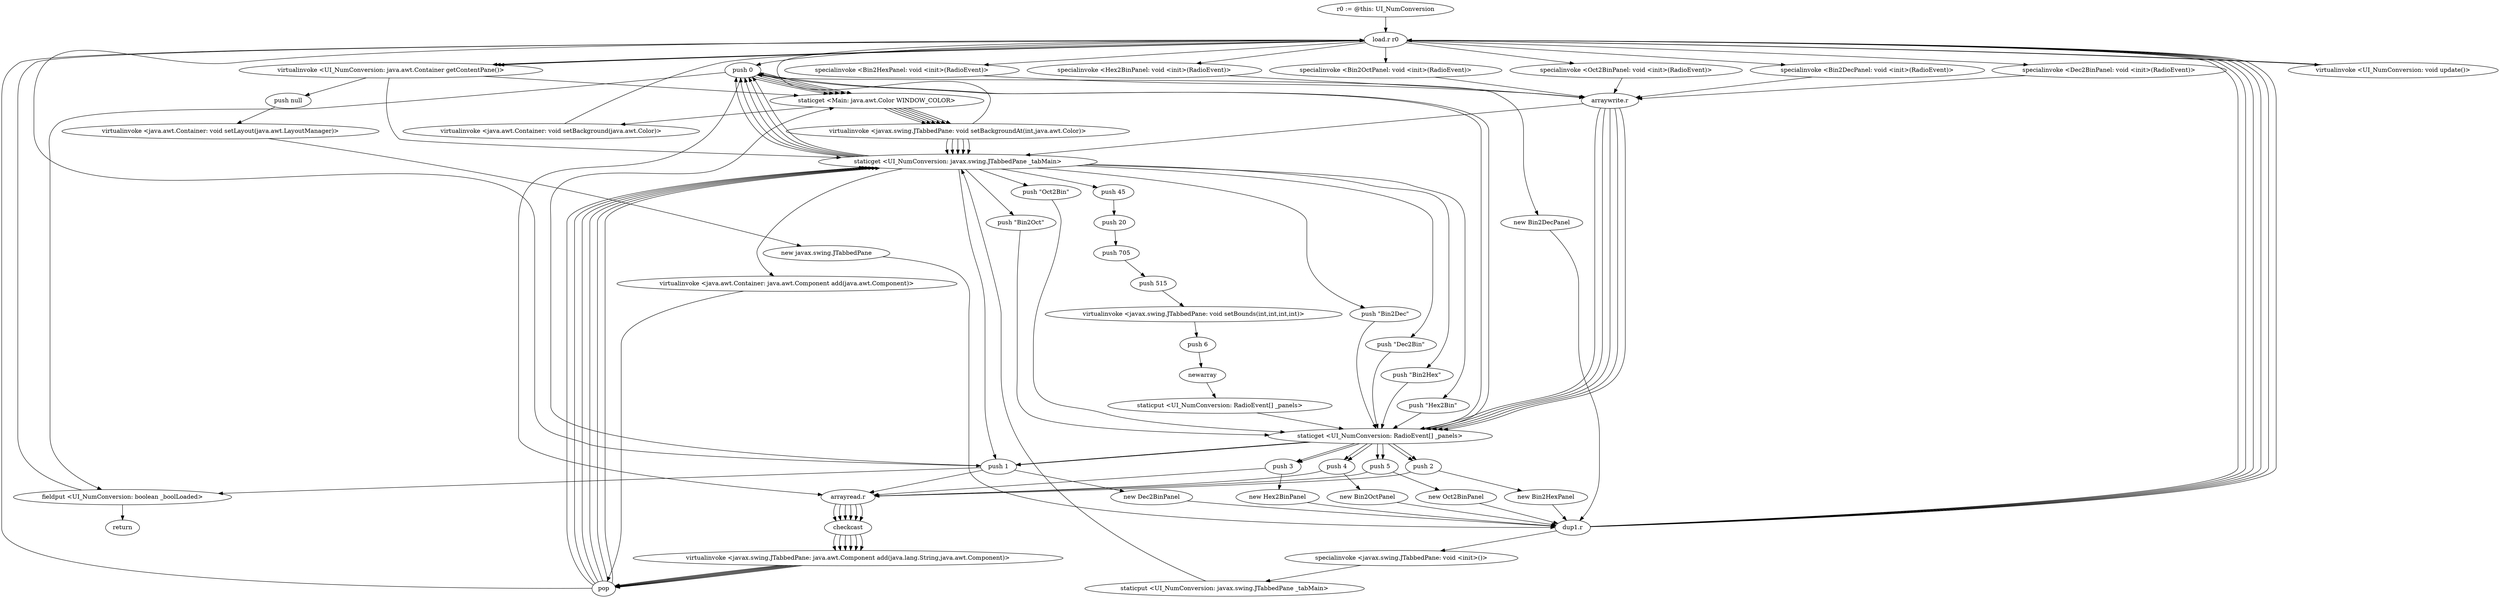 digraph "" {
    "r0 := @this: UI_NumConversion"
    "load.r r0"
    "r0 := @this: UI_NumConversion"->"load.r r0";
    "push 0"
    "load.r r0"->"push 0";
    "fieldput <UI_NumConversion: boolean _boolLoaded>"
    "push 0"->"fieldput <UI_NumConversion: boolean _boolLoaded>";
    "fieldput <UI_NumConversion: boolean _boolLoaded>"->"load.r r0";
    "virtualinvoke <UI_NumConversion: java.awt.Container getContentPane()>"
    "load.r r0"->"virtualinvoke <UI_NumConversion: java.awt.Container getContentPane()>";
    "staticget <Main: java.awt.Color WINDOW_COLOR>"
    "virtualinvoke <UI_NumConversion: java.awt.Container getContentPane()>"->"staticget <Main: java.awt.Color WINDOW_COLOR>";
    "virtualinvoke <java.awt.Container: void setBackground(java.awt.Color)>"
    "staticget <Main: java.awt.Color WINDOW_COLOR>"->"virtualinvoke <java.awt.Container: void setBackground(java.awt.Color)>";
    "virtualinvoke <java.awt.Container: void setBackground(java.awt.Color)>"->"load.r r0";
    "load.r r0"->"virtualinvoke <UI_NumConversion: java.awt.Container getContentPane()>";
    "push null"
    "virtualinvoke <UI_NumConversion: java.awt.Container getContentPane()>"->"push null";
    "virtualinvoke <java.awt.Container: void setLayout(java.awt.LayoutManager)>"
    "push null"->"virtualinvoke <java.awt.Container: void setLayout(java.awt.LayoutManager)>";
    "new javax.swing.JTabbedPane"
    "virtualinvoke <java.awt.Container: void setLayout(java.awt.LayoutManager)>"->"new javax.swing.JTabbedPane";
    "dup1.r"
    "new javax.swing.JTabbedPane"->"dup1.r";
    "specialinvoke <javax.swing.JTabbedPane: void <init>()>"
    "dup1.r"->"specialinvoke <javax.swing.JTabbedPane: void <init>()>";
    "staticput <UI_NumConversion: javax.swing.JTabbedPane _tabMain>"
    "specialinvoke <javax.swing.JTabbedPane: void <init>()>"->"staticput <UI_NumConversion: javax.swing.JTabbedPane _tabMain>";
    "staticget <UI_NumConversion: javax.swing.JTabbedPane _tabMain>"
    "staticput <UI_NumConversion: javax.swing.JTabbedPane _tabMain>"->"staticget <UI_NumConversion: javax.swing.JTabbedPane _tabMain>";
    "push 45"
    "staticget <UI_NumConversion: javax.swing.JTabbedPane _tabMain>"->"push 45";
    "push 20"
    "push 45"->"push 20";
    "push 705"
    "push 20"->"push 705";
    "push 515"
    "push 705"->"push 515";
    "virtualinvoke <javax.swing.JTabbedPane: void setBounds(int,int,int,int)>"
    "push 515"->"virtualinvoke <javax.swing.JTabbedPane: void setBounds(int,int,int,int)>";
    "push 6"
    "virtualinvoke <javax.swing.JTabbedPane: void setBounds(int,int,int,int)>"->"push 6";
    "newarray"
    "push 6"->"newarray";
    "staticput <UI_NumConversion: RadioEvent[] _panels>"
    "newarray"->"staticput <UI_NumConversion: RadioEvent[] _panels>";
    "staticget <UI_NumConversion: RadioEvent[] _panels>"
    "staticput <UI_NumConversion: RadioEvent[] _panels>"->"staticget <UI_NumConversion: RadioEvent[] _panels>";
    "staticget <UI_NumConversion: RadioEvent[] _panels>"->"push 0";
    "new Bin2DecPanel"
    "push 0"->"new Bin2DecPanel";
    "new Bin2DecPanel"->"dup1.r";
    "dup1.r"->"load.r r0";
    "specialinvoke <Bin2DecPanel: void <init>(RadioEvent)>"
    "load.r r0"->"specialinvoke <Bin2DecPanel: void <init>(RadioEvent)>";
    "arraywrite.r"
    "specialinvoke <Bin2DecPanel: void <init>(RadioEvent)>"->"arraywrite.r";
    "arraywrite.r"->"staticget <UI_NumConversion: RadioEvent[] _panels>";
    "push 1"
    "staticget <UI_NumConversion: RadioEvent[] _panels>"->"push 1";
    "new Dec2BinPanel"
    "push 1"->"new Dec2BinPanel";
    "new Dec2BinPanel"->"dup1.r";
    "dup1.r"->"load.r r0";
    "specialinvoke <Dec2BinPanel: void <init>(RadioEvent)>"
    "load.r r0"->"specialinvoke <Dec2BinPanel: void <init>(RadioEvent)>";
    "specialinvoke <Dec2BinPanel: void <init>(RadioEvent)>"->"arraywrite.r";
    "arraywrite.r"->"staticget <UI_NumConversion: RadioEvent[] _panels>";
    "push 2"
    "staticget <UI_NumConversion: RadioEvent[] _panels>"->"push 2";
    "new Bin2HexPanel"
    "push 2"->"new Bin2HexPanel";
    "new Bin2HexPanel"->"dup1.r";
    "dup1.r"->"load.r r0";
    "specialinvoke <Bin2HexPanel: void <init>(RadioEvent)>"
    "load.r r0"->"specialinvoke <Bin2HexPanel: void <init>(RadioEvent)>";
    "specialinvoke <Bin2HexPanel: void <init>(RadioEvent)>"->"arraywrite.r";
    "arraywrite.r"->"staticget <UI_NumConversion: RadioEvent[] _panels>";
    "push 3"
    "staticget <UI_NumConversion: RadioEvent[] _panels>"->"push 3";
    "new Hex2BinPanel"
    "push 3"->"new Hex2BinPanel";
    "new Hex2BinPanel"->"dup1.r";
    "dup1.r"->"load.r r0";
    "specialinvoke <Hex2BinPanel: void <init>(RadioEvent)>"
    "load.r r0"->"specialinvoke <Hex2BinPanel: void <init>(RadioEvent)>";
    "specialinvoke <Hex2BinPanel: void <init>(RadioEvent)>"->"arraywrite.r";
    "arraywrite.r"->"staticget <UI_NumConversion: RadioEvent[] _panels>";
    "push 4"
    "staticget <UI_NumConversion: RadioEvent[] _panels>"->"push 4";
    "new Bin2OctPanel"
    "push 4"->"new Bin2OctPanel";
    "new Bin2OctPanel"->"dup1.r";
    "dup1.r"->"load.r r0";
    "specialinvoke <Bin2OctPanel: void <init>(RadioEvent)>"
    "load.r r0"->"specialinvoke <Bin2OctPanel: void <init>(RadioEvent)>";
    "specialinvoke <Bin2OctPanel: void <init>(RadioEvent)>"->"arraywrite.r";
    "arraywrite.r"->"staticget <UI_NumConversion: RadioEvent[] _panels>";
    "push 5"
    "staticget <UI_NumConversion: RadioEvent[] _panels>"->"push 5";
    "new Oct2BinPanel"
    "push 5"->"new Oct2BinPanel";
    "new Oct2BinPanel"->"dup1.r";
    "dup1.r"->"load.r r0";
    "specialinvoke <Oct2BinPanel: void <init>(RadioEvent)>"
    "load.r r0"->"specialinvoke <Oct2BinPanel: void <init>(RadioEvent)>";
    "specialinvoke <Oct2BinPanel: void <init>(RadioEvent)>"->"arraywrite.r";
    "arraywrite.r"->"staticget <UI_NumConversion: javax.swing.JTabbedPane _tabMain>";
    "push \"Bin2Dec\""
    "staticget <UI_NumConversion: javax.swing.JTabbedPane _tabMain>"->"push \"Bin2Dec\"";
    "push \"Bin2Dec\""->"staticget <UI_NumConversion: RadioEvent[] _panels>";
    "staticget <UI_NumConversion: RadioEvent[] _panels>"->"push 0";
    "arrayread.r"
    "push 0"->"arrayread.r";
    "checkcast"
    "arrayread.r"->"checkcast";
    "virtualinvoke <javax.swing.JTabbedPane: java.awt.Component add(java.lang.String,java.awt.Component)>"
    "checkcast"->"virtualinvoke <javax.swing.JTabbedPane: java.awt.Component add(java.lang.String,java.awt.Component)>";
    "pop"
    "virtualinvoke <javax.swing.JTabbedPane: java.awt.Component add(java.lang.String,java.awt.Component)>"->"pop";
    "pop"->"staticget <UI_NumConversion: javax.swing.JTabbedPane _tabMain>";
    "staticget <UI_NumConversion: javax.swing.JTabbedPane _tabMain>"->"push 0";
    "push 0"->"staticget <Main: java.awt.Color WINDOW_COLOR>";
    "virtualinvoke <javax.swing.JTabbedPane: void setBackgroundAt(int,java.awt.Color)>"
    "staticget <Main: java.awt.Color WINDOW_COLOR>"->"virtualinvoke <javax.swing.JTabbedPane: void setBackgroundAt(int,java.awt.Color)>";
    "virtualinvoke <javax.swing.JTabbedPane: void setBackgroundAt(int,java.awt.Color)>"->"staticget <UI_NumConversion: javax.swing.JTabbedPane _tabMain>";
    "push \"Dec2Bin\""
    "staticget <UI_NumConversion: javax.swing.JTabbedPane _tabMain>"->"push \"Dec2Bin\"";
    "push \"Dec2Bin\""->"staticget <UI_NumConversion: RadioEvent[] _panels>";
    "staticget <UI_NumConversion: RadioEvent[] _panels>"->"push 1";
    "push 1"->"arrayread.r";
    "arrayread.r"->"checkcast";
    "checkcast"->"virtualinvoke <javax.swing.JTabbedPane: java.awt.Component add(java.lang.String,java.awt.Component)>";
    "virtualinvoke <javax.swing.JTabbedPane: java.awt.Component add(java.lang.String,java.awt.Component)>"->"pop";
    "pop"->"staticget <UI_NumConversion: javax.swing.JTabbedPane _tabMain>";
    "staticget <UI_NumConversion: javax.swing.JTabbedPane _tabMain>"->"push 1";
    "push 1"->"staticget <Main: java.awt.Color WINDOW_COLOR>";
    "staticget <Main: java.awt.Color WINDOW_COLOR>"->"virtualinvoke <javax.swing.JTabbedPane: void setBackgroundAt(int,java.awt.Color)>";
    "virtualinvoke <javax.swing.JTabbedPane: void setBackgroundAt(int,java.awt.Color)>"->"staticget <UI_NumConversion: javax.swing.JTabbedPane _tabMain>";
    "push \"Bin2Hex\""
    "staticget <UI_NumConversion: javax.swing.JTabbedPane _tabMain>"->"push \"Bin2Hex\"";
    "push \"Bin2Hex\""->"staticget <UI_NumConversion: RadioEvent[] _panels>";
    "staticget <UI_NumConversion: RadioEvent[] _panels>"->"push 2";
    "push 2"->"arrayread.r";
    "arrayread.r"->"checkcast";
    "checkcast"->"virtualinvoke <javax.swing.JTabbedPane: java.awt.Component add(java.lang.String,java.awt.Component)>";
    "virtualinvoke <javax.swing.JTabbedPane: java.awt.Component add(java.lang.String,java.awt.Component)>"->"pop";
    "pop"->"staticget <UI_NumConversion: javax.swing.JTabbedPane _tabMain>";
    "staticget <UI_NumConversion: javax.swing.JTabbedPane _tabMain>"->"push 0";
    "push 0"->"staticget <Main: java.awt.Color WINDOW_COLOR>";
    "staticget <Main: java.awt.Color WINDOW_COLOR>"->"virtualinvoke <javax.swing.JTabbedPane: void setBackgroundAt(int,java.awt.Color)>";
    "virtualinvoke <javax.swing.JTabbedPane: void setBackgroundAt(int,java.awt.Color)>"->"staticget <UI_NumConversion: javax.swing.JTabbedPane _tabMain>";
    "push \"Hex2Bin\""
    "staticget <UI_NumConversion: javax.swing.JTabbedPane _tabMain>"->"push \"Hex2Bin\"";
    "push \"Hex2Bin\""->"staticget <UI_NumConversion: RadioEvent[] _panels>";
    "staticget <UI_NumConversion: RadioEvent[] _panels>"->"push 3";
    "push 3"->"arrayread.r";
    "arrayread.r"->"checkcast";
    "checkcast"->"virtualinvoke <javax.swing.JTabbedPane: java.awt.Component add(java.lang.String,java.awt.Component)>";
    "virtualinvoke <javax.swing.JTabbedPane: java.awt.Component add(java.lang.String,java.awt.Component)>"->"pop";
    "pop"->"staticget <UI_NumConversion: javax.swing.JTabbedPane _tabMain>";
    "staticget <UI_NumConversion: javax.swing.JTabbedPane _tabMain>"->"push 0";
    "push 0"->"staticget <Main: java.awt.Color WINDOW_COLOR>";
    "staticget <Main: java.awt.Color WINDOW_COLOR>"->"virtualinvoke <javax.swing.JTabbedPane: void setBackgroundAt(int,java.awt.Color)>";
    "virtualinvoke <javax.swing.JTabbedPane: void setBackgroundAt(int,java.awt.Color)>"->"staticget <UI_NumConversion: javax.swing.JTabbedPane _tabMain>";
    "push \"Bin2Oct\""
    "staticget <UI_NumConversion: javax.swing.JTabbedPane _tabMain>"->"push \"Bin2Oct\"";
    "push \"Bin2Oct\""->"staticget <UI_NumConversion: RadioEvent[] _panels>";
    "staticget <UI_NumConversion: RadioEvent[] _panels>"->"push 4";
    "push 4"->"arrayread.r";
    "arrayread.r"->"checkcast";
    "checkcast"->"virtualinvoke <javax.swing.JTabbedPane: java.awt.Component add(java.lang.String,java.awt.Component)>";
    "virtualinvoke <javax.swing.JTabbedPane: java.awt.Component add(java.lang.String,java.awt.Component)>"->"pop";
    "pop"->"staticget <UI_NumConversion: javax.swing.JTabbedPane _tabMain>";
    "staticget <UI_NumConversion: javax.swing.JTabbedPane _tabMain>"->"push 0";
    "push 0"->"staticget <Main: java.awt.Color WINDOW_COLOR>";
    "staticget <Main: java.awt.Color WINDOW_COLOR>"->"virtualinvoke <javax.swing.JTabbedPane: void setBackgroundAt(int,java.awt.Color)>";
    "virtualinvoke <javax.swing.JTabbedPane: void setBackgroundAt(int,java.awt.Color)>"->"staticget <UI_NumConversion: javax.swing.JTabbedPane _tabMain>";
    "push \"Oct2Bin\""
    "staticget <UI_NumConversion: javax.swing.JTabbedPane _tabMain>"->"push \"Oct2Bin\"";
    "push \"Oct2Bin\""->"staticget <UI_NumConversion: RadioEvent[] _panels>";
    "staticget <UI_NumConversion: RadioEvent[] _panels>"->"push 5";
    "push 5"->"arrayread.r";
    "arrayread.r"->"checkcast";
    "checkcast"->"virtualinvoke <javax.swing.JTabbedPane: java.awt.Component add(java.lang.String,java.awt.Component)>";
    "virtualinvoke <javax.swing.JTabbedPane: java.awt.Component add(java.lang.String,java.awt.Component)>"->"pop";
    "pop"->"staticget <UI_NumConversion: javax.swing.JTabbedPane _tabMain>";
    "staticget <UI_NumConversion: javax.swing.JTabbedPane _tabMain>"->"push 0";
    "push 0"->"staticget <Main: java.awt.Color WINDOW_COLOR>";
    "staticget <Main: java.awt.Color WINDOW_COLOR>"->"virtualinvoke <javax.swing.JTabbedPane: void setBackgroundAt(int,java.awt.Color)>";
    "virtualinvoke <javax.swing.JTabbedPane: void setBackgroundAt(int,java.awt.Color)>"->"load.r r0";
    "load.r r0"->"virtualinvoke <UI_NumConversion: java.awt.Container getContentPane()>";
    "virtualinvoke <UI_NumConversion: java.awt.Container getContentPane()>"->"staticget <UI_NumConversion: javax.swing.JTabbedPane _tabMain>";
    "virtualinvoke <java.awt.Container: java.awt.Component add(java.awt.Component)>"
    "staticget <UI_NumConversion: javax.swing.JTabbedPane _tabMain>"->"virtualinvoke <java.awt.Container: java.awt.Component add(java.awt.Component)>";
    "virtualinvoke <java.awt.Container: java.awt.Component add(java.awt.Component)>"->"pop";
    "pop"->"load.r r0";
    "virtualinvoke <UI_NumConversion: void update()>"
    "load.r r0"->"virtualinvoke <UI_NumConversion: void update()>";
    "virtualinvoke <UI_NumConversion: void update()>"->"load.r r0";
    "load.r r0"->"push 1";
    "push 1"->"fieldput <UI_NumConversion: boolean _boolLoaded>";
    "return"
    "fieldput <UI_NumConversion: boolean _boolLoaded>"->"return";
}
